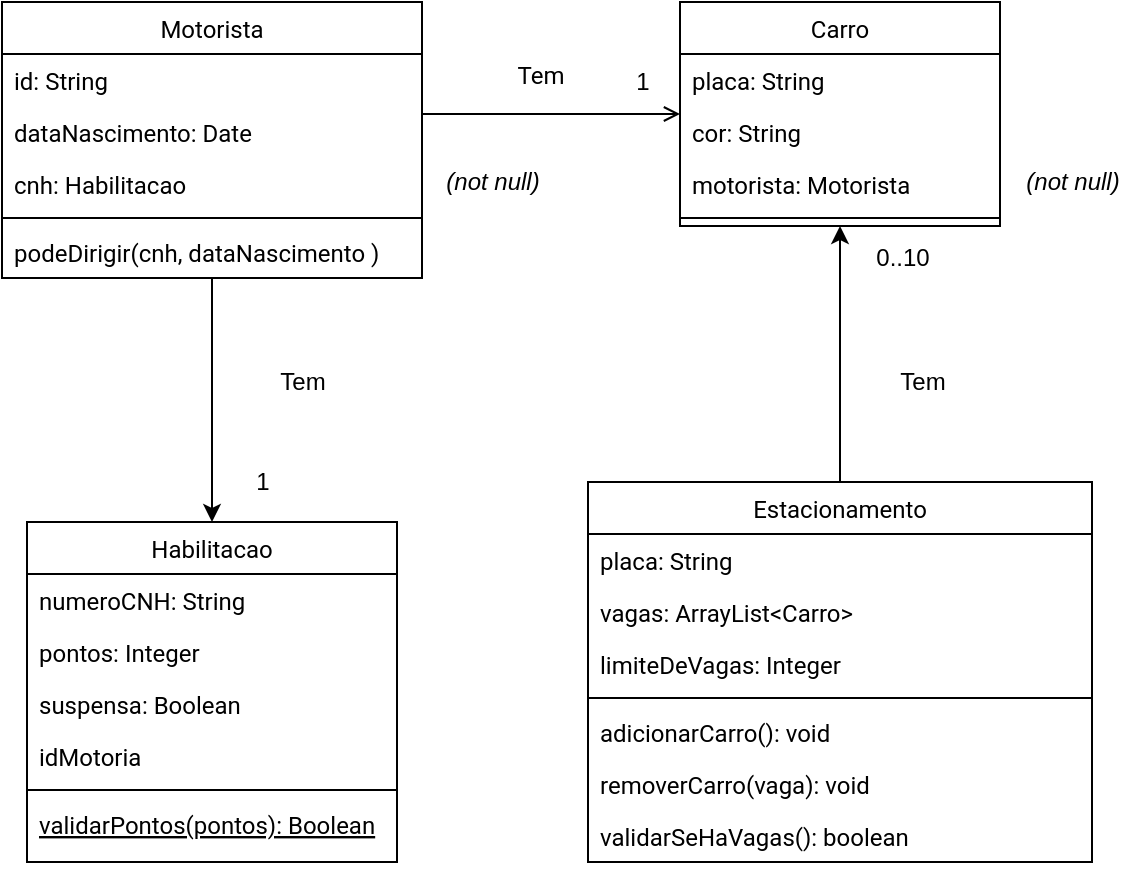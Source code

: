 <mxfile version="13.1.3" type="device"><diagram id="C5RBs43oDa-KdzZeNtuy" name="Page-1"><mxGraphModel dx="802" dy="701" grid="1" gridSize="10" guides="1" tooltips="1" connect="1" arrows="1" fold="1" page="1" pageScale="1" pageWidth="827" pageHeight="1169" math="0" shadow="0" extFonts="Roboto^https://fonts.googleapis.com/css?family=Roboto"><root><mxCell id="WIyWlLk6GJQsqaUBKTNV-0"/><mxCell id="WIyWlLk6GJQsqaUBKTNV-1" parent="WIyWlLk6GJQsqaUBKTNV-0"/><mxCell id="Gtqro-Su4EJfJuwz3QSn-4" style="edgeStyle=orthogonalEdgeStyle;rounded=0;orthogonalLoop=1;jettySize=auto;html=1;exitX=0.5;exitY=1;exitDx=0;exitDy=0;entryX=0.5;entryY=0;entryDx=0;entryDy=0;" edge="1" parent="WIyWlLk6GJQsqaUBKTNV-1" source="zkfFHV4jXpPFQw0GAbJ--0" target="zkfFHV4jXpPFQw0GAbJ--6"><mxGeometry relative="1" as="geometry"/></mxCell><mxCell id="zkfFHV4jXpPFQw0GAbJ--0" value="Motorista" style="swimlane;fontStyle=0;align=center;verticalAlign=top;childLayout=stackLayout;horizontal=1;startSize=26;horizontalStack=0;resizeParent=1;resizeLast=0;collapsible=1;marginBottom=0;rounded=0;shadow=0;strokeWidth=1;fontFamily=Roboto;FType=g;" parent="WIyWlLk6GJQsqaUBKTNV-1" vertex="1"><mxGeometry x="170" y="120" width="210" height="138" as="geometry"><mxRectangle x="230" y="140" width="160" height="26" as="alternateBounds"/></mxGeometry></mxCell><mxCell id="zkfFHV4jXpPFQw0GAbJ--2" value="id: String" style="text;align=left;verticalAlign=top;spacingLeft=4;spacingRight=4;overflow=hidden;rotatable=0;points=[[0,0.5],[1,0.5]];portConstraint=eastwest;rounded=0;shadow=0;html=0;fontFamily=Roboto;FType=g;" parent="zkfFHV4jXpPFQw0GAbJ--0" vertex="1"><mxGeometry y="26" width="210" height="26" as="geometry"/></mxCell><mxCell id="zkfFHV4jXpPFQw0GAbJ--1" value="dataNascimento: Date" style="text;align=left;verticalAlign=top;spacingLeft=4;spacingRight=4;overflow=hidden;rotatable=0;points=[[0,0.5],[1,0.5]];portConstraint=eastwest;fontFamily=Roboto;FType=g;" parent="zkfFHV4jXpPFQw0GAbJ--0" vertex="1"><mxGeometry y="52" width="210" height="26" as="geometry"/></mxCell><mxCell id="Gtqro-Su4EJfJuwz3QSn-28" value="cnh: Habilitacao" style="text;align=left;verticalAlign=top;spacingLeft=4;spacingRight=4;overflow=hidden;rotatable=0;points=[[0,0.5],[1,0.5]];portConstraint=eastwest;fontFamily=Roboto;FType=g;" vertex="1" parent="zkfFHV4jXpPFQw0GAbJ--0"><mxGeometry y="78" width="210" height="26" as="geometry"/></mxCell><mxCell id="zkfFHV4jXpPFQw0GAbJ--4" value="" style="line;html=1;strokeWidth=1;align=left;verticalAlign=middle;spacingTop=-1;spacingLeft=3;spacingRight=3;rotatable=0;labelPosition=right;points=[];portConstraint=eastwest;fontFamily=Roboto;FType=g;" parent="zkfFHV4jXpPFQw0GAbJ--0" vertex="1"><mxGeometry y="104" width="210" height="8" as="geometry"/></mxCell><mxCell id="zkfFHV4jXpPFQw0GAbJ--5" value="podeDirigir(cnh, dataNascimento )" style="text;align=left;verticalAlign=top;spacingLeft=4;spacingRight=4;overflow=hidden;rotatable=0;points=[[0,0.5],[1,0.5]];portConstraint=eastwest;fontFamily=Roboto;FType=g;" parent="zkfFHV4jXpPFQw0GAbJ--0" vertex="1"><mxGeometry y="112" width="210" height="26" as="geometry"/></mxCell><mxCell id="zkfFHV4jXpPFQw0GAbJ--26" value="" style="endArrow=open;shadow=0;strokeWidth=1;strokeColor=#000000;rounded=0;endFill=1;edgeStyle=elbowEdgeStyle;elbow=vertical;fontFamily=Roboto;FType=g;" parent="WIyWlLk6GJQsqaUBKTNV-1" source="zkfFHV4jXpPFQw0GAbJ--0" target="zkfFHV4jXpPFQw0GAbJ--17" edge="1"><mxGeometry x="0.5" y="41" relative="1" as="geometry"><mxPoint x="380" y="192" as="sourcePoint"/><mxPoint x="540" y="192" as="targetPoint"/><mxPoint x="-40" y="32" as="offset"/></mxGeometry></mxCell><mxCell id="zkfFHV4jXpPFQw0GAbJ--29" value="Tem" style="text;html=1;resizable=0;points=[];;align=center;verticalAlign=middle;labelBackgroundColor=none;rounded=0;shadow=0;strokeWidth=1;fontSize=12;fontFamily=Roboto;FType=g;" parent="zkfFHV4jXpPFQw0GAbJ--26" vertex="1" connectable="0"><mxGeometry x="0.5" y="49" relative="1" as="geometry"><mxPoint x="-38" y="30" as="offset"/></mxGeometry></mxCell><mxCell id="Gtqro-Su4EJfJuwz3QSn-5" value="Tem" style="text;html=1;align=center;verticalAlign=middle;resizable=0;points=[];autosize=1;" vertex="1" parent="WIyWlLk6GJQsqaUBKTNV-1"><mxGeometry x="300" y="300" width="40" height="20" as="geometry"/></mxCell><mxCell id="Gtqro-Su4EJfJuwz3QSn-12" style="edgeStyle=orthogonalEdgeStyle;rounded=0;orthogonalLoop=1;jettySize=auto;html=1;exitX=0.5;exitY=0;exitDx=0;exitDy=0;entryX=0.5;entryY=1;entryDx=0;entryDy=0;" edge="1" parent="WIyWlLk6GJQsqaUBKTNV-1" source="Gtqro-Su4EJfJuwz3QSn-7" target="zkfFHV4jXpPFQw0GAbJ--17"><mxGeometry relative="1" as="geometry"/></mxCell><mxCell id="zkfFHV4jXpPFQw0GAbJ--17" value="Carro" style="swimlane;fontStyle=0;align=center;verticalAlign=top;childLayout=stackLayout;horizontal=1;startSize=26;horizontalStack=0;resizeParent=1;resizeLast=0;collapsible=1;marginBottom=0;rounded=0;shadow=0;strokeWidth=1;fontFamily=Roboto;FType=g;" parent="WIyWlLk6GJQsqaUBKTNV-1" vertex="1"><mxGeometry x="509" y="120" width="160" height="112" as="geometry"><mxRectangle x="508" y="120" width="160" height="26" as="alternateBounds"/></mxGeometry></mxCell><mxCell id="zkfFHV4jXpPFQw0GAbJ--18" value="placa: String" style="text;align=left;verticalAlign=top;spacingLeft=4;spacingRight=4;overflow=hidden;rotatable=0;points=[[0,0.5],[1,0.5]];portConstraint=eastwest;fontFamily=Roboto;FType=g;" parent="zkfFHV4jXpPFQw0GAbJ--17" vertex="1"><mxGeometry y="26" width="160" height="26" as="geometry"/></mxCell><mxCell id="Gtqro-Su4EJfJuwz3QSn-25" value="cor: String" style="text;align=left;verticalAlign=top;spacingLeft=4;spacingRight=4;overflow=hidden;rotatable=0;points=[[0,0.5],[1,0.5]];portConstraint=eastwest;fontFamily=Roboto;FType=g;" vertex="1" parent="zkfFHV4jXpPFQw0GAbJ--17"><mxGeometry y="52" width="160" height="26" as="geometry"/></mxCell><mxCell id="Gtqro-Su4EJfJuwz3QSn-26" value="motorista: Motorista" style="text;align=left;verticalAlign=top;spacingLeft=4;spacingRight=4;overflow=hidden;rotatable=0;points=[[0,0.5],[1,0.5]];portConstraint=eastwest;fontFamily=Roboto;FType=g;" vertex="1" parent="zkfFHV4jXpPFQw0GAbJ--17"><mxGeometry y="78" width="160" height="26" as="geometry"/></mxCell><mxCell id="zkfFHV4jXpPFQw0GAbJ--23" value="" style="line;html=1;strokeWidth=1;align=left;verticalAlign=middle;spacingTop=-1;spacingLeft=3;spacingRight=3;rotatable=0;labelPosition=right;points=[];portConstraint=eastwest;fontFamily=Roboto;FType=g;" parent="zkfFHV4jXpPFQw0GAbJ--17" vertex="1"><mxGeometry y="104" width="160" height="8" as="geometry"/></mxCell><mxCell id="Gtqro-Su4EJfJuwz3QSn-27" value="&lt;i&gt;(not null)&lt;/i&gt;" style="text;html=1;align=center;verticalAlign=middle;resizable=0;points=[];autosize=1;" vertex="1" parent="WIyWlLk6GJQsqaUBKTNV-1"><mxGeometry x="670" y="200" width="70" height="20" as="geometry"/></mxCell><mxCell id="Gtqro-Su4EJfJuwz3QSn-29" value="&lt;i&gt;(not null)&lt;/i&gt;" style="text;html=1;align=center;verticalAlign=middle;resizable=0;points=[];autosize=1;" vertex="1" parent="WIyWlLk6GJQsqaUBKTNV-1"><mxGeometry x="380" y="200" width="70" height="20" as="geometry"/></mxCell><mxCell id="zkfFHV4jXpPFQw0GAbJ--6" value="Habilitacao" style="swimlane;fontStyle=0;align=center;verticalAlign=top;childLayout=stackLayout;horizontal=1;startSize=26;horizontalStack=0;resizeParent=1;resizeLast=0;collapsible=1;marginBottom=0;rounded=0;shadow=0;strokeWidth=1;fontFamily=Roboto;FType=g;" parent="WIyWlLk6GJQsqaUBKTNV-1" vertex="1"><mxGeometry x="182.5" y="380" width="185" height="170" as="geometry"><mxRectangle x="130" y="380" width="160" height="26" as="alternateBounds"/></mxGeometry></mxCell><mxCell id="zkfFHV4jXpPFQw0GAbJ--7" value="numeroCNH: String" style="text;align=left;verticalAlign=top;spacingLeft=4;spacingRight=4;overflow=hidden;rotatable=0;points=[[0,0.5],[1,0.5]];portConstraint=eastwest;fontFamily=Roboto;FType=g;" parent="zkfFHV4jXpPFQw0GAbJ--6" vertex="1"><mxGeometry y="26" width="185" height="26" as="geometry"/></mxCell><mxCell id="Gtqro-Su4EJfJuwz3QSn-2" value="pontos: Integer" style="text;align=left;verticalAlign=top;spacingLeft=4;spacingRight=4;overflow=hidden;rotatable=0;points=[[0,0.5],[1,0.5]];portConstraint=eastwest;rounded=0;shadow=0;html=0;fontFamily=Roboto;FType=g;" vertex="1" parent="zkfFHV4jXpPFQw0GAbJ--6"><mxGeometry y="52" width="185" height="26" as="geometry"/></mxCell><mxCell id="Gtqro-Su4EJfJuwz3QSn-1" value="suspensa: Boolean" style="text;align=left;verticalAlign=top;spacingLeft=4;spacingRight=4;overflow=hidden;rotatable=0;points=[[0,0.5],[1,0.5]];portConstraint=eastwest;rounded=0;shadow=0;html=0;fontFamily=Roboto;FType=g;" vertex="1" parent="zkfFHV4jXpPFQw0GAbJ--6"><mxGeometry y="78" width="185" height="26" as="geometry"/></mxCell><mxCell id="zkfFHV4jXpPFQw0GAbJ--8" value="idMotoria" style="text;align=left;verticalAlign=top;spacingLeft=4;spacingRight=4;overflow=hidden;rotatable=0;points=[[0,0.5],[1,0.5]];portConstraint=eastwest;rounded=0;shadow=0;html=0;fontFamily=Roboto;FType=g;" parent="zkfFHV4jXpPFQw0GAbJ--6" vertex="1"><mxGeometry y="104" width="185" height="26" as="geometry"/></mxCell><mxCell id="zkfFHV4jXpPFQw0GAbJ--9" value="" style="line;html=1;strokeWidth=1;align=left;verticalAlign=middle;spacingTop=-1;spacingLeft=3;spacingRight=3;rotatable=0;labelPosition=right;points=[];portConstraint=eastwest;fontFamily=Roboto;FType=g;" parent="zkfFHV4jXpPFQw0GAbJ--6" vertex="1"><mxGeometry y="130" width="185" height="8" as="geometry"/></mxCell><mxCell id="zkfFHV4jXpPFQw0GAbJ--10" value="validarPontos(pontos): Boolean" style="text;align=left;verticalAlign=top;spacingLeft=4;spacingRight=4;overflow=hidden;rotatable=0;points=[[0,0.5],[1,0.5]];portConstraint=eastwest;fontStyle=4;fontFamily=Roboto;FType=g;" parent="zkfFHV4jXpPFQw0GAbJ--6" vertex="1"><mxGeometry y="138" width="185" height="26" as="geometry"/></mxCell><mxCell id="Gtqro-Su4EJfJuwz3QSn-30" value="Tem" style="text;html=1;align=center;verticalAlign=middle;resizable=0;points=[];autosize=1;" vertex="1" parent="WIyWlLk6GJQsqaUBKTNV-1"><mxGeometry x="610" y="300" width="40" height="20" as="geometry"/></mxCell><mxCell id="Gtqro-Su4EJfJuwz3QSn-31" value="0..10" style="text;html=1;align=center;verticalAlign=middle;resizable=0;points=[];autosize=1;" vertex="1" parent="WIyWlLk6GJQsqaUBKTNV-1"><mxGeometry x="595" y="238" width="50" height="20" as="geometry"/></mxCell><mxCell id="Gtqro-Su4EJfJuwz3QSn-32" value="1" style="text;html=1;align=center;verticalAlign=middle;resizable=0;points=[];autosize=1;" vertex="1" parent="WIyWlLk6GJQsqaUBKTNV-1"><mxGeometry x="480" y="150" width="20" height="20" as="geometry"/></mxCell><mxCell id="Gtqro-Su4EJfJuwz3QSn-33" value="1" style="text;html=1;align=center;verticalAlign=middle;resizable=0;points=[];autosize=1;" vertex="1" parent="WIyWlLk6GJQsqaUBKTNV-1"><mxGeometry x="290" y="350" width="20" height="20" as="geometry"/></mxCell><mxCell id="Gtqro-Su4EJfJuwz3QSn-7" value="Estacionamento" style="swimlane;fontStyle=0;align=center;verticalAlign=top;childLayout=stackLayout;horizontal=1;startSize=26;horizontalStack=0;resizeParent=1;resizeLast=0;collapsible=1;marginBottom=0;rounded=0;shadow=0;strokeWidth=1;fontFamily=Roboto;FType=g;" vertex="1" parent="WIyWlLk6GJQsqaUBKTNV-1"><mxGeometry x="463" y="360" width="252" height="190" as="geometry"><mxRectangle x="508" y="120" width="160" height="26" as="alternateBounds"/></mxGeometry></mxCell><mxCell id="Gtqro-Su4EJfJuwz3QSn-8" value="placa: String" style="text;align=left;verticalAlign=top;spacingLeft=4;spacingRight=4;overflow=hidden;rotatable=0;points=[[0,0.5],[1,0.5]];portConstraint=eastwest;fontFamily=Roboto;FType=g;" vertex="1" parent="Gtqro-Su4EJfJuwz3QSn-7"><mxGeometry y="26" width="252" height="26" as="geometry"/></mxCell><mxCell id="Gtqro-Su4EJfJuwz3QSn-17" value="vagas: ArrayList&lt;Carro&gt;" style="text;align=left;verticalAlign=top;spacingLeft=4;spacingRight=4;overflow=hidden;rotatable=0;points=[[0,0.5],[1,0.5]];portConstraint=eastwest;fontFamily=Roboto;FType=g;" vertex="1" parent="Gtqro-Su4EJfJuwz3QSn-7"><mxGeometry y="52" width="252" height="26" as="geometry"/></mxCell><mxCell id="Gtqro-Su4EJfJuwz3QSn-18" value="limiteDeVagas: Integer" style="text;align=left;verticalAlign=top;spacingLeft=4;spacingRight=4;overflow=hidden;rotatable=0;points=[[0,0.5],[1,0.5]];portConstraint=eastwest;fontFamily=Roboto;FType=g;" vertex="1" parent="Gtqro-Su4EJfJuwz3QSn-7"><mxGeometry y="78" width="252" height="26" as="geometry"/></mxCell><mxCell id="Gtqro-Su4EJfJuwz3QSn-9" value="" style="line;html=1;strokeWidth=1;align=left;verticalAlign=middle;spacingTop=-1;spacingLeft=3;spacingRight=3;rotatable=0;labelPosition=right;points=[];portConstraint=eastwest;fontFamily=Roboto;FType=g;" vertex="1" parent="Gtqro-Su4EJfJuwz3QSn-7"><mxGeometry y="104" width="252" height="8" as="geometry"/></mxCell><mxCell id="Gtqro-Su4EJfJuwz3QSn-21" value="adicionarCarro(): void" style="text;align=left;verticalAlign=top;spacingLeft=4;spacingRight=4;overflow=hidden;rotatable=0;points=[[0,0.5],[1,0.5]];portConstraint=eastwest;fontFamily=Roboto;FType=g;" vertex="1" parent="Gtqro-Su4EJfJuwz3QSn-7"><mxGeometry y="112" width="252" height="26" as="geometry"/></mxCell><mxCell id="Gtqro-Su4EJfJuwz3QSn-22" value="removerCarro(vaga): void" style="text;align=left;verticalAlign=top;spacingLeft=4;spacingRight=4;overflow=hidden;rotatable=0;points=[[0,0.5],[1,0.5]];portConstraint=eastwest;fontFamily=Roboto;FType=g;" vertex="1" parent="Gtqro-Su4EJfJuwz3QSn-7"><mxGeometry y="138" width="252" height="26" as="geometry"/></mxCell><mxCell id="Gtqro-Su4EJfJuwz3QSn-23" value="validarSeHaVagas(): boolean" style="text;align=left;verticalAlign=top;spacingLeft=4;spacingRight=4;overflow=hidden;rotatable=0;points=[[0,0.5],[1,0.5]];portConstraint=eastwest;fontFamily=Roboto;FType=g;" vertex="1" parent="Gtqro-Su4EJfJuwz3QSn-7"><mxGeometry y="164" width="252" height="26" as="geometry"/></mxCell></root></mxGraphModel></diagram></mxfile>